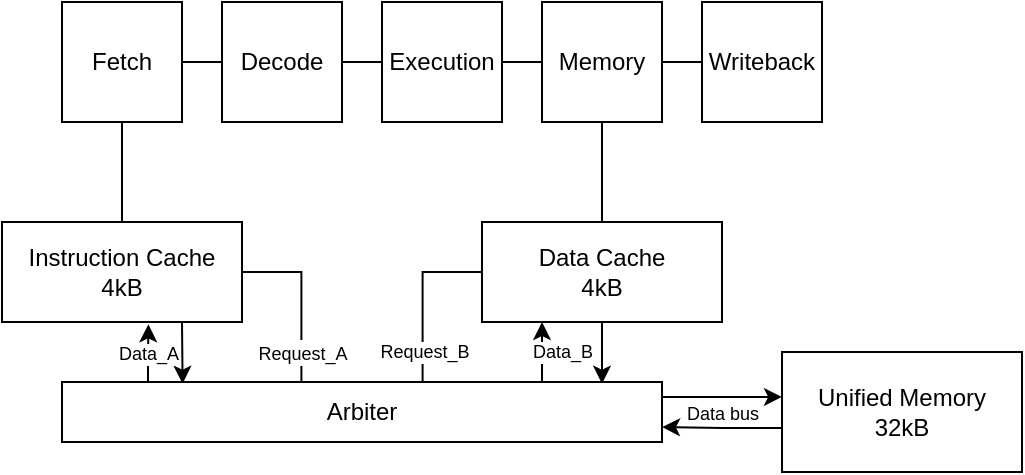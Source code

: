 <mxfile version="17.4.3" type="onedrive"><diagram id="yG9z3rACpaV4N0M26JqZ" name="Page-1"><mxGraphModel dx="582" dy="346" grid="1" gridSize="10" guides="1" tooltips="1" connect="1" arrows="1" fold="1" page="1" pageScale="1" pageWidth="850" pageHeight="1100" math="0" shadow="0"><root><mxCell id="0"/><mxCell id="1" parent="0"/><mxCell id="VgGIbE9dU3EDzpHRieDY-22" style="edgeStyle=orthogonalEdgeStyle;rounded=0;orthogonalLoop=1;jettySize=auto;html=1;exitX=1;exitY=0.5;exitDx=0;exitDy=0;entryX=0;entryY=0.5;entryDx=0;entryDy=0;endArrow=none;endFill=0;" edge="1" parent="1" source="VgGIbE9dU3EDzpHRieDY-1" target="VgGIbE9dU3EDzpHRieDY-2"><mxGeometry relative="1" as="geometry"/></mxCell><mxCell id="VgGIbE9dU3EDzpHRieDY-1" value="Fetch" style="rounded=0;whiteSpace=wrap;html=1;" vertex="1" parent="1"><mxGeometry x="160" y="200" width="60" height="60" as="geometry"/></mxCell><mxCell id="VgGIbE9dU3EDzpHRieDY-23" style="edgeStyle=orthogonalEdgeStyle;rounded=0;orthogonalLoop=1;jettySize=auto;html=1;exitX=1;exitY=0.5;exitDx=0;exitDy=0;entryX=0;entryY=0.5;entryDx=0;entryDy=0;endArrow=none;endFill=0;" edge="1" parent="1" source="VgGIbE9dU3EDzpHRieDY-2" target="VgGIbE9dU3EDzpHRieDY-3"><mxGeometry relative="1" as="geometry"/></mxCell><mxCell id="VgGIbE9dU3EDzpHRieDY-2" value="Decode" style="rounded=0;whiteSpace=wrap;html=1;" vertex="1" parent="1"><mxGeometry x="240" y="200" width="60" height="60" as="geometry"/></mxCell><mxCell id="VgGIbE9dU3EDzpHRieDY-24" style="edgeStyle=orthogonalEdgeStyle;rounded=0;orthogonalLoop=1;jettySize=auto;html=1;exitX=1;exitY=0.5;exitDx=0;exitDy=0;entryX=0;entryY=0.5;entryDx=0;entryDy=0;endArrow=none;endFill=0;" edge="1" parent="1" source="VgGIbE9dU3EDzpHRieDY-3" target="VgGIbE9dU3EDzpHRieDY-4"><mxGeometry relative="1" as="geometry"/></mxCell><mxCell id="VgGIbE9dU3EDzpHRieDY-3" value="Execution" style="rounded=0;whiteSpace=wrap;html=1;" vertex="1" parent="1"><mxGeometry x="320" y="200" width="60" height="60" as="geometry"/></mxCell><mxCell id="VgGIbE9dU3EDzpHRieDY-25" style="edgeStyle=orthogonalEdgeStyle;rounded=0;orthogonalLoop=1;jettySize=auto;html=1;exitX=1;exitY=0.5;exitDx=0;exitDy=0;entryX=0;entryY=0.5;entryDx=0;entryDy=0;endArrow=none;endFill=0;" edge="1" parent="1" source="VgGIbE9dU3EDzpHRieDY-4" target="VgGIbE9dU3EDzpHRieDY-5"><mxGeometry relative="1" as="geometry"/></mxCell><mxCell id="VgGIbE9dU3EDzpHRieDY-4" value="Memory" style="rounded=0;whiteSpace=wrap;html=1;" vertex="1" parent="1"><mxGeometry x="400" y="200" width="60" height="60" as="geometry"/></mxCell><mxCell id="VgGIbE9dU3EDzpHRieDY-5" value="Writeback" style="rounded=0;whiteSpace=wrap;html=1;" vertex="1" parent="1"><mxGeometry x="480" y="200" width="60" height="60" as="geometry"/></mxCell><mxCell id="VgGIbE9dU3EDzpHRieDY-18" style="edgeStyle=orthogonalEdgeStyle;rounded=0;orthogonalLoop=1;jettySize=auto;html=1;exitX=0.75;exitY=1;exitDx=0;exitDy=0;entryX=0.201;entryY=0.029;entryDx=0;entryDy=0;entryPerimeter=0;" edge="1" parent="1" source="VgGIbE9dU3EDzpHRieDY-6" target="VgGIbE9dU3EDzpHRieDY-8"><mxGeometry relative="1" as="geometry"/></mxCell><mxCell id="VgGIbE9dU3EDzpHRieDY-20" style="edgeStyle=orthogonalEdgeStyle;rounded=0;orthogonalLoop=1;jettySize=auto;html=1;exitX=0.5;exitY=0;exitDx=0;exitDy=0;entryX=0.5;entryY=1;entryDx=0;entryDy=0;endArrow=none;endFill=0;" edge="1" parent="1" source="VgGIbE9dU3EDzpHRieDY-6" target="VgGIbE9dU3EDzpHRieDY-1"><mxGeometry relative="1" as="geometry"/></mxCell><mxCell id="VgGIbE9dU3EDzpHRieDY-27" style="edgeStyle=orthogonalEdgeStyle;rounded=0;orthogonalLoop=1;jettySize=auto;html=1;exitX=1;exitY=0.5;exitDx=0;exitDy=0;entryX=0.399;entryY=0.048;entryDx=0;entryDy=0;entryPerimeter=0;endArrow=none;endFill=0;" edge="1" parent="1" source="VgGIbE9dU3EDzpHRieDY-6" target="VgGIbE9dU3EDzpHRieDY-8"><mxGeometry relative="1" as="geometry"/></mxCell><mxCell id="VgGIbE9dU3EDzpHRieDY-28" value="&lt;font style=&quot;font-size: 9px&quot;&gt;Request_A&lt;/font&gt;" style="edgeLabel;html=1;align=center;verticalAlign=middle;resizable=0;points=[];rotation=0;" vertex="1" connectable="0" parent="VgGIbE9dU3EDzpHRieDY-27"><mxGeometry x="-0.589" relative="1" as="geometry"><mxPoint x="12" y="40" as="offset"/></mxGeometry></mxCell><mxCell id="VgGIbE9dU3EDzpHRieDY-6" value="Instruction Cache&lt;br&gt;4kB" style="rounded=0;whiteSpace=wrap;html=1;" vertex="1" parent="1"><mxGeometry x="130" y="310" width="120" height="50" as="geometry"/></mxCell><mxCell id="VgGIbE9dU3EDzpHRieDY-16" style="edgeStyle=orthogonalEdgeStyle;rounded=0;orthogonalLoop=1;jettySize=auto;html=1;entryX=0.9;entryY=0.029;entryDx=0;entryDy=0;entryPerimeter=0;" edge="1" parent="1" source="VgGIbE9dU3EDzpHRieDY-7" target="VgGIbE9dU3EDzpHRieDY-8"><mxGeometry relative="1" as="geometry"><Array as="points"><mxPoint x="430" y="370"/><mxPoint x="430" y="370"/></Array></mxGeometry></mxCell><mxCell id="VgGIbE9dU3EDzpHRieDY-21" style="edgeStyle=orthogonalEdgeStyle;rounded=0;orthogonalLoop=1;jettySize=auto;html=1;exitX=0.5;exitY=0;exitDx=0;exitDy=0;entryX=0.5;entryY=1;entryDx=0;entryDy=0;endArrow=none;endFill=0;" edge="1" parent="1" source="VgGIbE9dU3EDzpHRieDY-7" target="VgGIbE9dU3EDzpHRieDY-4"><mxGeometry relative="1" as="geometry"/></mxCell><mxCell id="VgGIbE9dU3EDzpHRieDY-26" style="edgeStyle=orthogonalEdgeStyle;rounded=0;orthogonalLoop=1;jettySize=auto;html=1;exitX=0;exitY=0.5;exitDx=0;exitDy=0;entryX=0.601;entryY=0.01;entryDx=0;entryDy=0;entryPerimeter=0;endArrow=none;endFill=0;" edge="1" parent="1" source="VgGIbE9dU3EDzpHRieDY-7" target="VgGIbE9dU3EDzpHRieDY-8"><mxGeometry relative="1" as="geometry"/></mxCell><mxCell id="VgGIbE9dU3EDzpHRieDY-29" value="Request_B" style="edgeLabel;html=1;align=center;verticalAlign=middle;resizable=0;points=[];fontSize=9;" vertex="1" connectable="0" parent="VgGIbE9dU3EDzpHRieDY-26"><mxGeometry x="-0.583" y="1" relative="1" as="geometry"><mxPoint x="-12" y="39" as="offset"/></mxGeometry></mxCell><mxCell id="VgGIbE9dU3EDzpHRieDY-7" value="Data Cache&lt;br&gt;4kB" style="rounded=0;whiteSpace=wrap;html=1;" vertex="1" parent="1"><mxGeometry x="370" y="310" width="120" height="50" as="geometry"/></mxCell><mxCell id="VgGIbE9dU3EDzpHRieDY-15" style="edgeStyle=orthogonalEdgeStyle;rounded=0;orthogonalLoop=1;jettySize=auto;html=1;exitX=1;exitY=0.25;exitDx=0;exitDy=0;entryX=0;entryY=0.374;entryDx=0;entryDy=0;entryPerimeter=0;" edge="1" parent="1" source="VgGIbE9dU3EDzpHRieDY-8" target="VgGIbE9dU3EDzpHRieDY-12"><mxGeometry relative="1" as="geometry"/></mxCell><mxCell id="VgGIbE9dU3EDzpHRieDY-30" value="Data bus" style="edgeLabel;html=1;align=center;verticalAlign=middle;resizable=0;points=[];fontSize=9;" vertex="1" connectable="0" parent="VgGIbE9dU3EDzpHRieDY-15"><mxGeometry x="-0.191" y="1" relative="1" as="geometry"><mxPoint x="5" y="9" as="offset"/></mxGeometry></mxCell><mxCell id="VgGIbE9dU3EDzpHRieDY-17" style="edgeStyle=orthogonalEdgeStyle;rounded=0;orthogonalLoop=1;jettySize=auto;html=1;entryX=0.25;entryY=1;entryDx=0;entryDy=0;" edge="1" parent="1" source="VgGIbE9dU3EDzpHRieDY-8" target="VgGIbE9dU3EDzpHRieDY-7"><mxGeometry relative="1" as="geometry"><Array as="points"><mxPoint x="400" y="380"/><mxPoint x="400" y="380"/></Array></mxGeometry></mxCell><mxCell id="VgGIbE9dU3EDzpHRieDY-32" value="Data_B" style="edgeLabel;html=1;align=center;verticalAlign=middle;resizable=0;points=[];fontSize=9;" vertex="1" connectable="0" parent="VgGIbE9dU3EDzpHRieDY-17"><mxGeometry x="-0.029" y="-1" relative="1" as="geometry"><mxPoint x="9" y="-1" as="offset"/></mxGeometry></mxCell><mxCell id="VgGIbE9dU3EDzpHRieDY-19" style="edgeStyle=orthogonalEdgeStyle;rounded=0;orthogonalLoop=1;jettySize=auto;html=1;entryX=0.61;entryY=1.023;entryDx=0;entryDy=0;entryPerimeter=0;" edge="1" parent="1" source="VgGIbE9dU3EDzpHRieDY-8" target="VgGIbE9dU3EDzpHRieDY-6"><mxGeometry relative="1" as="geometry"><Array as="points"><mxPoint x="203" y="380"/><mxPoint x="203" y="380"/></Array></mxGeometry></mxCell><mxCell id="VgGIbE9dU3EDzpHRieDY-33" value="Data_A" style="edgeLabel;html=1;align=center;verticalAlign=middle;resizable=0;points=[];fontSize=9;" vertex="1" connectable="0" parent="VgGIbE9dU3EDzpHRieDY-19"><mxGeometry x="-0.148" relative="1" as="geometry"><mxPoint y="-2" as="offset"/></mxGeometry></mxCell><mxCell id="VgGIbE9dU3EDzpHRieDY-8" value="Arbiter" style="rounded=0;whiteSpace=wrap;html=1;" vertex="1" parent="1"><mxGeometry x="160" y="390" width="300" height="30" as="geometry"/></mxCell><mxCell id="VgGIbE9dU3EDzpHRieDY-14" style="edgeStyle=orthogonalEdgeStyle;rounded=0;orthogonalLoop=1;jettySize=auto;html=1;exitX=0;exitY=0.75;exitDx=0;exitDy=0;entryX=1;entryY=0.75;entryDx=0;entryDy=0;" edge="1" parent="1" source="VgGIbE9dU3EDzpHRieDY-12" target="VgGIbE9dU3EDzpHRieDY-8"><mxGeometry relative="1" as="geometry"><Array as="points"><mxPoint x="520" y="413"/><mxPoint x="490" y="413"/></Array></mxGeometry></mxCell><mxCell id="VgGIbE9dU3EDzpHRieDY-12" value="Unified Memory&lt;br&gt;32kB" style="rounded=0;whiteSpace=wrap;html=1;" vertex="1" parent="1"><mxGeometry x="520" y="375" width="120" height="60" as="geometry"/></mxCell></root></mxGraphModel></diagram></mxfile>